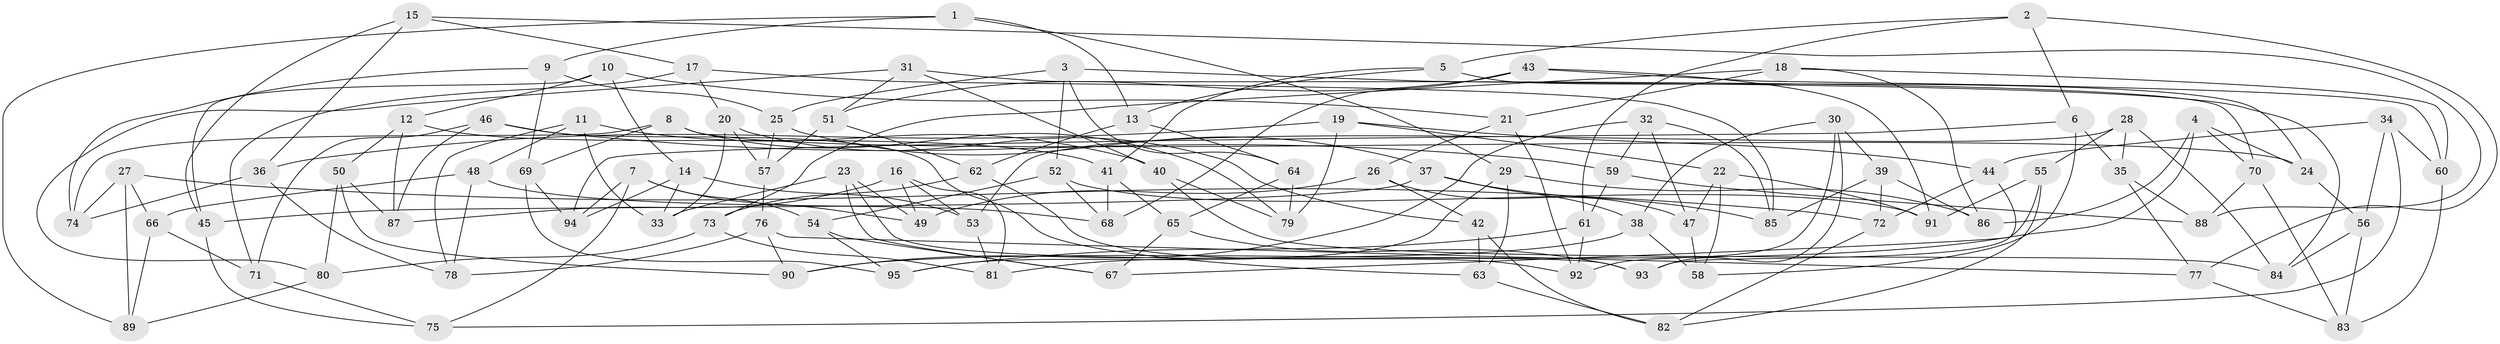 // coarse degree distribution, {4: 0.5319148936170213, 3: 0.14893617021276595, 5: 0.14893617021276595, 7: 0.06382978723404255, 6: 0.02127659574468085, 9: 0.02127659574468085, 12: 0.02127659574468085, 20: 0.02127659574468085, 8: 0.02127659574468085}
// Generated by graph-tools (version 1.1) at 2025/01/03/04/25 22:01:02]
// undirected, 95 vertices, 190 edges
graph export_dot {
graph [start="1"]
  node [color=gray90,style=filled];
  1;
  2;
  3;
  4;
  5;
  6;
  7;
  8;
  9;
  10;
  11;
  12;
  13;
  14;
  15;
  16;
  17;
  18;
  19;
  20;
  21;
  22;
  23;
  24;
  25;
  26;
  27;
  28;
  29;
  30;
  31;
  32;
  33;
  34;
  35;
  36;
  37;
  38;
  39;
  40;
  41;
  42;
  43;
  44;
  45;
  46;
  47;
  48;
  49;
  50;
  51;
  52;
  53;
  54;
  55;
  56;
  57;
  58;
  59;
  60;
  61;
  62;
  63;
  64;
  65;
  66;
  67;
  68;
  69;
  70;
  71;
  72;
  73;
  74;
  75;
  76;
  77;
  78;
  79;
  80;
  81;
  82;
  83;
  84;
  85;
  86;
  87;
  88;
  89;
  90;
  91;
  92;
  93;
  94;
  95;
  1 -- 9;
  1 -- 29;
  1 -- 13;
  1 -- 89;
  2 -- 61;
  2 -- 5;
  2 -- 77;
  2 -- 6;
  3 -- 84;
  3 -- 25;
  3 -- 52;
  3 -- 64;
  4 -- 90;
  4 -- 70;
  4 -- 24;
  4 -- 86;
  5 -- 13;
  5 -- 24;
  5 -- 41;
  6 -- 35;
  6 -- 94;
  6 -- 58;
  7 -- 94;
  7 -- 54;
  7 -- 75;
  7 -- 49;
  8 -- 24;
  8 -- 79;
  8 -- 74;
  8 -- 69;
  9 -- 25;
  9 -- 74;
  9 -- 69;
  10 -- 45;
  10 -- 21;
  10 -- 12;
  10 -- 14;
  11 -- 33;
  11 -- 40;
  11 -- 48;
  11 -- 78;
  12 -- 87;
  12 -- 41;
  12 -- 50;
  13 -- 64;
  13 -- 62;
  14 -- 94;
  14 -- 53;
  14 -- 33;
  15 -- 45;
  15 -- 88;
  15 -- 17;
  15 -- 36;
  16 -- 81;
  16 -- 53;
  16 -- 49;
  16 -- 87;
  17 -- 85;
  17 -- 71;
  17 -- 20;
  18 -- 86;
  18 -- 60;
  18 -- 73;
  18 -- 21;
  19 -- 79;
  19 -- 22;
  19 -- 36;
  19 -- 44;
  20 -- 57;
  20 -- 33;
  20 -- 42;
  21 -- 26;
  21 -- 92;
  22 -- 58;
  22 -- 91;
  22 -- 47;
  23 -- 67;
  23 -- 93;
  23 -- 49;
  23 -- 33;
  24 -- 56;
  25 -- 57;
  25 -- 37;
  26 -- 42;
  26 -- 49;
  26 -- 47;
  27 -- 74;
  27 -- 66;
  27 -- 72;
  27 -- 89;
  28 -- 53;
  28 -- 35;
  28 -- 84;
  28 -- 55;
  29 -- 95;
  29 -- 63;
  29 -- 86;
  30 -- 39;
  30 -- 92;
  30 -- 93;
  30 -- 38;
  31 -- 51;
  31 -- 70;
  31 -- 80;
  31 -- 40;
  32 -- 47;
  32 -- 85;
  32 -- 59;
  32 -- 90;
  34 -- 75;
  34 -- 60;
  34 -- 44;
  34 -- 56;
  35 -- 77;
  35 -- 88;
  36 -- 78;
  36 -- 74;
  37 -- 85;
  37 -- 45;
  37 -- 38;
  38 -- 81;
  38 -- 58;
  39 -- 85;
  39 -- 72;
  39 -- 86;
  40 -- 79;
  40 -- 84;
  41 -- 68;
  41 -- 65;
  42 -- 63;
  42 -- 82;
  43 -- 91;
  43 -- 60;
  43 -- 51;
  43 -- 68;
  44 -- 72;
  44 -- 93;
  45 -- 75;
  46 -- 87;
  46 -- 71;
  46 -- 63;
  46 -- 59;
  47 -- 58;
  48 -- 66;
  48 -- 78;
  48 -- 68;
  50 -- 80;
  50 -- 90;
  50 -- 87;
  51 -- 57;
  51 -- 62;
  52 -- 54;
  52 -- 68;
  52 -- 91;
  53 -- 81;
  54 -- 95;
  54 -- 67;
  55 -- 82;
  55 -- 67;
  55 -- 91;
  56 -- 84;
  56 -- 83;
  57 -- 76;
  59 -- 88;
  59 -- 61;
  60 -- 83;
  61 -- 95;
  61 -- 92;
  62 -- 92;
  62 -- 73;
  63 -- 82;
  64 -- 65;
  64 -- 79;
  65 -- 93;
  65 -- 67;
  66 -- 89;
  66 -- 71;
  69 -- 95;
  69 -- 94;
  70 -- 83;
  70 -- 88;
  71 -- 75;
  72 -- 82;
  73 -- 80;
  73 -- 81;
  76 -- 90;
  76 -- 77;
  76 -- 78;
  77 -- 83;
  80 -- 89;
}
